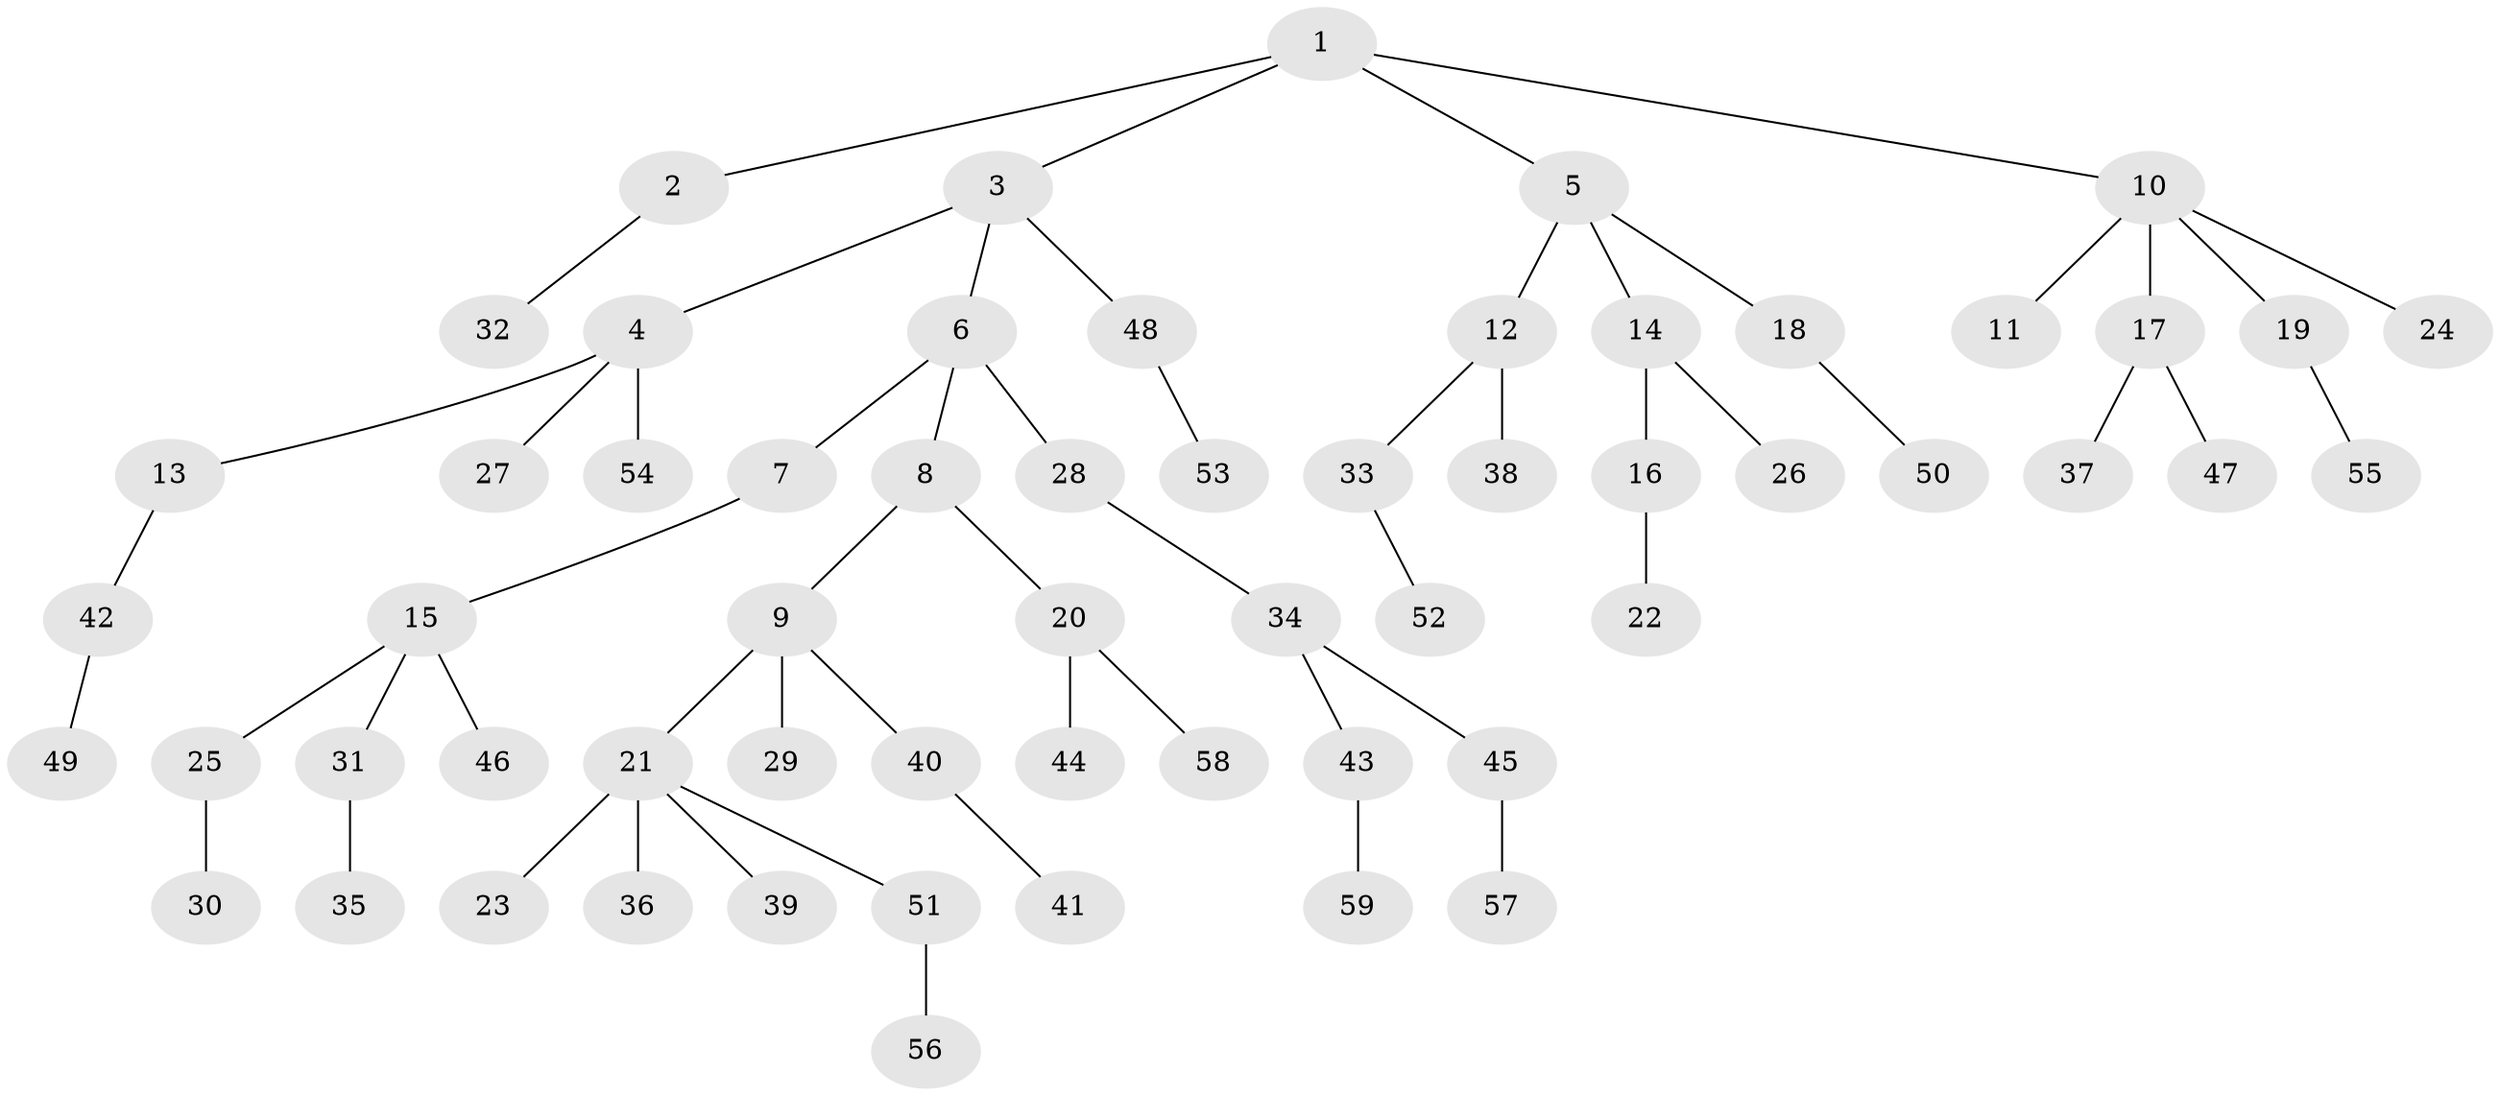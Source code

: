 // coarse degree distribution, {4: 0.16216216216216217, 3: 0.10810810810810811, 5: 0.02702702702702703, 1: 0.5675675675675675, 2: 0.13513513513513514}
// Generated by graph-tools (version 1.1) at 2025/52/02/27/25 19:52:09]
// undirected, 59 vertices, 58 edges
graph export_dot {
graph [start="1"]
  node [color=gray90,style=filled];
  1;
  2;
  3;
  4;
  5;
  6;
  7;
  8;
  9;
  10;
  11;
  12;
  13;
  14;
  15;
  16;
  17;
  18;
  19;
  20;
  21;
  22;
  23;
  24;
  25;
  26;
  27;
  28;
  29;
  30;
  31;
  32;
  33;
  34;
  35;
  36;
  37;
  38;
  39;
  40;
  41;
  42;
  43;
  44;
  45;
  46;
  47;
  48;
  49;
  50;
  51;
  52;
  53;
  54;
  55;
  56;
  57;
  58;
  59;
  1 -- 2;
  1 -- 3;
  1 -- 5;
  1 -- 10;
  2 -- 32;
  3 -- 4;
  3 -- 6;
  3 -- 48;
  4 -- 13;
  4 -- 27;
  4 -- 54;
  5 -- 12;
  5 -- 14;
  5 -- 18;
  6 -- 7;
  6 -- 8;
  6 -- 28;
  7 -- 15;
  8 -- 9;
  8 -- 20;
  9 -- 21;
  9 -- 29;
  9 -- 40;
  10 -- 11;
  10 -- 17;
  10 -- 19;
  10 -- 24;
  12 -- 33;
  12 -- 38;
  13 -- 42;
  14 -- 16;
  14 -- 26;
  15 -- 25;
  15 -- 31;
  15 -- 46;
  16 -- 22;
  17 -- 37;
  17 -- 47;
  18 -- 50;
  19 -- 55;
  20 -- 44;
  20 -- 58;
  21 -- 23;
  21 -- 36;
  21 -- 39;
  21 -- 51;
  25 -- 30;
  28 -- 34;
  31 -- 35;
  33 -- 52;
  34 -- 43;
  34 -- 45;
  40 -- 41;
  42 -- 49;
  43 -- 59;
  45 -- 57;
  48 -- 53;
  51 -- 56;
}
